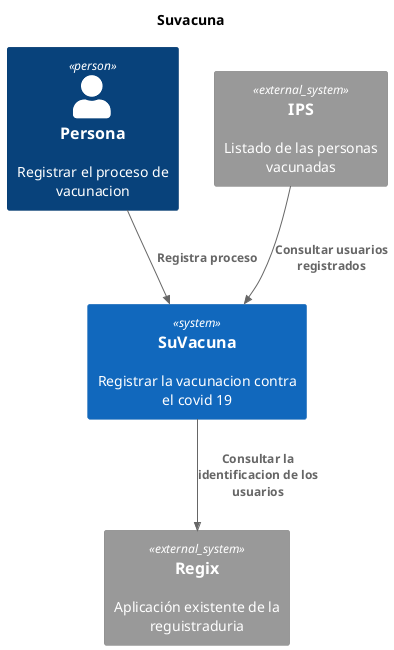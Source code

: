 @startuml
!include <C4/C4_Context>

title Suvacuna

Person(persona, "Persona", "Registrar el proceso de vacunacion")
System(suVacuna, "SuVacuna", "Registrar la vacunacion contra el covid 19")
System_Ext(regix, "Regix", "Aplicación existente de la reguistraduria")
System_Ext(ips, "IPS", "Listado de las personas vacunadas")


Rel(persona, suVacuna, "Registra proceso")
Rel(suVacuna, regix, "Consultar la identificacion de los usuarios")
Rel(ips, suVacuna, "Consultar usuarios registrados")




@enduml